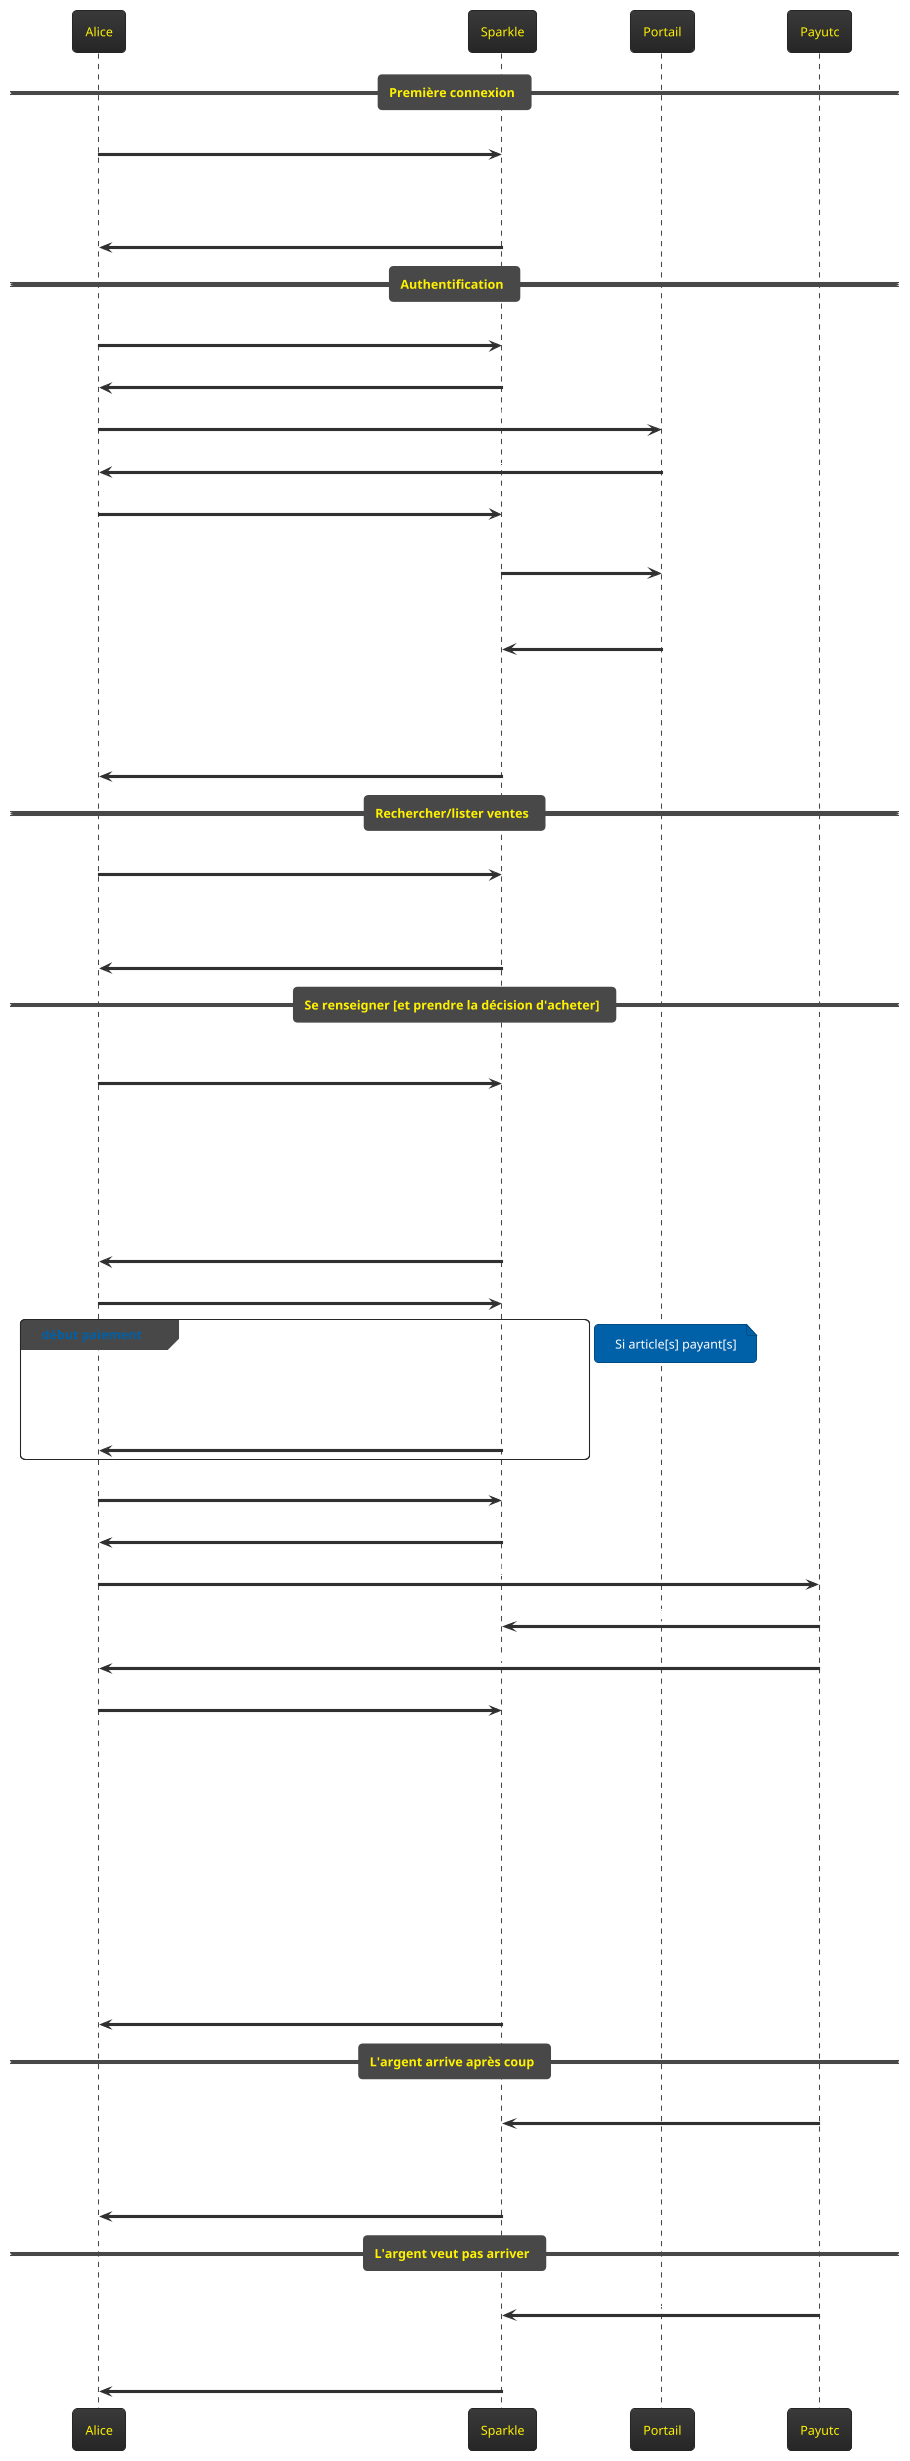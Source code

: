 @startuml
!theme black-knight

== Première connexion ==
Alice -> Sparkle : connexion
Sparkle -> Alice : //information://\n3 choix: s'authentifier, rechercher vente, lister ventes\n//information://\ns'authentifier peut changer la visibilité de ventes

== Authentification ==
Alice -> Sparkle : je souhaite m'authentifier
Sparkle -> Alice : //ordre:// redirection vers portail
Alice -> Portail : je souhaite m'authentifier auprès de Sparkle
Portail -> Alice : //ordre:// redirection vers Sparkle avec __token__
Alice -> Sparkle : authentification avec __token__
Sparkle -> Portail : validité __token__\ninfos sur Alice
Portail -> Sparkle : //info.:// token ok,\nnom, e-mail,\nassos d'Alice
Sparkle -> Alice : //information://\ntu es authentifiée\n//information://\n3 choix: se déconnecter, rechercher vente, lister ventes\n//information://\ns'authentifier peut avoir changé la visibilité de ventes

== Rechercher/lister ventes ==
Alice -> Sparkle : liste les ventes (récentes|dont le nom ressemble à __XX__)
Sparkle -> Alice : **pour chaque vente (récente|dont le nom ressemble à __XX__):**\n//information://\nnom, description, prix, [prix...], [lieu], [visible car authentifiée]\n(vente terminée|vente accessible par action d'Alice)

== Se renseigner [et prendre la décision d'acheter] ==
Alice -> Sparkle : je veux me renseigner sur la vente __xxxx__ et\néventuellement prendre la décision d'acheter
Sparkle -> Alice : //information://\nnom vente, description, [lieu],\n[critère ayant donné droit d'accès à la vente]\n**si Alice n'est pas authentifiée**\n**et s'il existe des articles protégés par des droits d'accès:**\n//information:// se connecter peut changer la visibilité d'articles\n**pour chaque article accessible:**\n//information:// nom article, prix,\n[critère donnant accès à l'article non public]
Alice -> Sparkle : j'accepte les conditions de chaque article, je veux [(article, qté)]
group début paiement
Sparkle -> Alice : //information://\nAlice, si tu as un compte CAS UTC/ESCOM,\nstp appuie sur «j'ai un compte Payutc»\npour faciliter la tâche des gentils bénévoles.\nCapiche?
end
note right
  Si article[s] payant[s]
end note
Alice -> Sparkle : ok capiche
Sparkle -> Alice : //ordre:// redirection vers Payutc avec __token__
Alice -> Payutc : paiement avec __token__
Payutc -> Sparkle : ~~magic?~~
Payutc -> Alice : redirection vers Sparkle ~~(avec token2 ?)~~
Alice -> Sparkle : yo c'est bon j'ai payé ~~(avec token2 ?)~~
Sparkle -> Alice : **si l'argent est sécurisé**\n//information://\ngénial j'aime l'argent.\nvoilà ta __place__ bisous\ntu pourras la retrouver en faisant telle action\n**si l'argent est pas encore arrivé**\n//information://\nj'ai pas encore eu l'argent,\nmais y'a moy pour que ça arrive plus tard.\ntu seras prévenue de telle façon en cas de réussite/échec\n**si l'argent arrivera pas**\n//information://\nouaaais alors payutc t'a rien dit\nmais au final payutc m'a dit personnellement\nque j'aurai pas ton argent du coup réessaye\n\n

== L'argent arrive après coup ==
Payutc -> Sparkle : c bon pour __la commande d'Alice__
Sparkle -> Alice : //information://\nc'est bon j'ai reçu la thune\nvoilà ta __place__\ntu pourras la retrouver en faisant telle action

== L'argent veut pas arriver ==
Payutc -> Sparkle : j'y arrive pas pour __la commande d'Alice__ rip
Sparkle -> Alice : //information://\npayutc y arrive pas rip j'ai besoin que tu recommences,\n**retour à l'étape 'début paiement'**

@enduml
